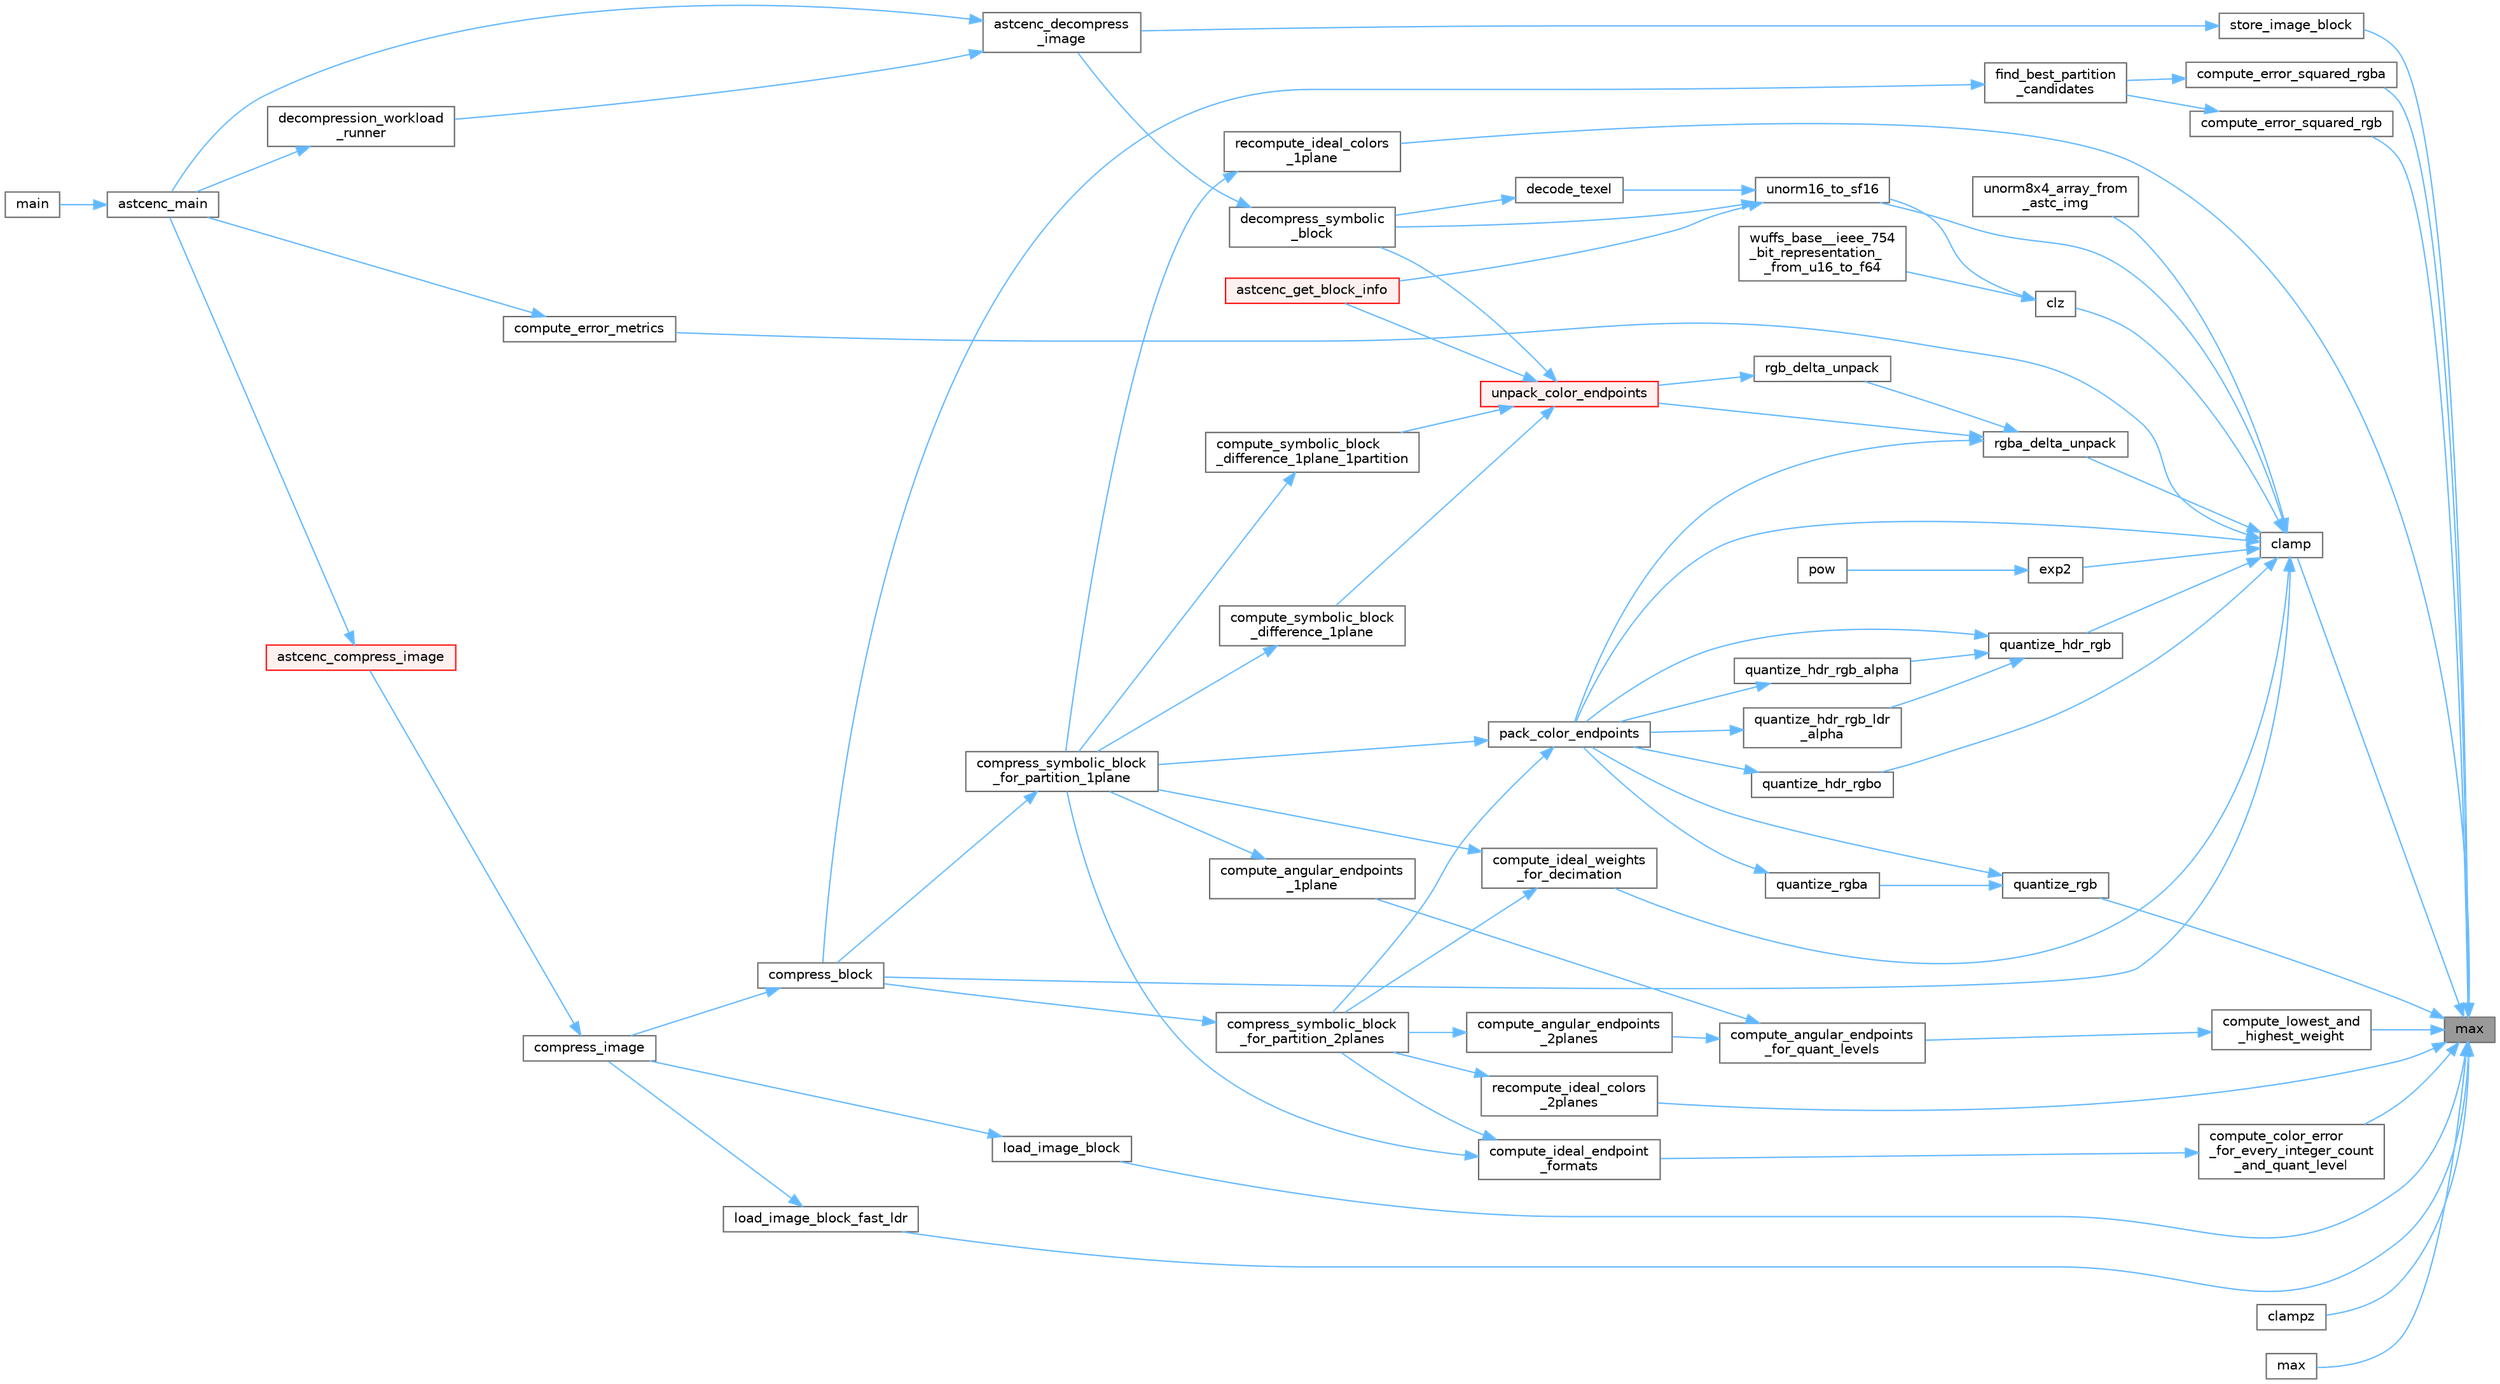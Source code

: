 digraph "max"
{
 // LATEX_PDF_SIZE
  bgcolor="transparent";
  edge [fontname=Helvetica,fontsize=10,labelfontname=Helvetica,labelfontsize=10];
  node [fontname=Helvetica,fontsize=10,shape=box,height=0.2,width=0.4];
  rankdir="RL";
  Node1 [id="Node000001",label="max",height=0.2,width=0.4,color="gray40", fillcolor="grey60", style="filled", fontcolor="black",tooltip="Return the max vector of two vectors."];
  Node1 -> Node2 [id="edge82_Node000001_Node000002",dir="back",color="steelblue1",style="solid",tooltip=" "];
  Node2 [id="Node000002",label="clamp",height=0.2,width=0.4,color="grey40", fillcolor="white", style="filled",URL="$astcenc__vecmathlib__avx2__8_8h.html#ae91c0bb0ebd82ed2a7fa7aa915f6e76e",tooltip="Return the clamped value between min and max."];
  Node2 -> Node3 [id="edge83_Node000002_Node000003",dir="back",color="steelblue1",style="solid",tooltip=" "];
  Node3 [id="Node000003",label="clz",height=0.2,width=0.4,color="grey40", fillcolor="white", style="filled",URL="$astcenc__vecmathlib_8h.html#ac4a249bd7ee357fb775d7f8ad8e22d91",tooltip="Count the leading zeros for each lane in a."];
  Node3 -> Node4 [id="edge84_Node000003_Node000004",dir="back",color="steelblue1",style="solid",tooltip=" "];
  Node4 [id="Node000004",label="unorm16_to_sf16",height=0.2,width=0.4,color="grey40", fillcolor="white", style="filled",URL="$astcenc__vecmathlib_8h.html#a478b1f2bc7a3589bfbe32b398583c502",tooltip="Convert unorm16 [0, 65535] to float16 in range [0, 1]."];
  Node4 -> Node5 [id="edge85_Node000004_Node000005",dir="back",color="steelblue1",style="solid",tooltip=" "];
  Node5 [id="Node000005",label="astcenc_get_block_info",height=0.2,width=0.4,color="red", fillcolor="#FFF0F0", style="filled",URL="$astcenc__entry_8cpp.html#a4138a9fb500526b5bfd98ea53a3ecec7",tooltip="Provide a high level summary of a block's encoding."];
  Node4 -> Node10 [id="edge86_Node000004_Node000010",dir="back",color="steelblue1",style="solid",tooltip=" "];
  Node10 [id="Node000010",label="decode_texel",height=0.2,width=0.4,color="grey40", fillcolor="white", style="filled",URL="$astcenc__decompress__symbolic_8cpp.html#a9389a206914c0bbd0cb8a5d065dc56fe",tooltip="Convert integer color value into a float value for the decoder."];
  Node10 -> Node11 [id="edge87_Node000010_Node000011",dir="back",color="steelblue1",style="solid",tooltip=" "];
  Node11 [id="Node000011",label="decompress_symbolic\l_block",height=0.2,width=0.4,color="grey40", fillcolor="white", style="filled",URL="$astcenc__decompress__symbolic_8cpp.html#a4a5f09c362972951a31e4d7ff918f89f",tooltip="Decompress a symbolic block in to an image block."];
  Node11 -> Node12 [id="edge88_Node000011_Node000012",dir="back",color="steelblue1",style="solid",tooltip=" "];
  Node12 [id="Node000012",label="astcenc_decompress\l_image",height=0.2,width=0.4,color="grey40", fillcolor="white", style="filled",URL="$astcenc__entry_8cpp.html#a062987fc41b9df7d34d8eb668f29eb21",tooltip="Decompress an image."];
  Node12 -> Node8 [id="edge89_Node000012_Node000008",dir="back",color="steelblue1",style="solid",tooltip=" "];
  Node8 [id="Node000008",label="astcenc_main",height=0.2,width=0.4,color="grey40", fillcolor="white", style="filled",URL="$astcenccli__toplevel_8cpp.html#a073d18880f24fd648661b01d2e20340e",tooltip="Application entry point."];
  Node8 -> Node9 [id="edge90_Node000008_Node000009",dir="back",color="steelblue1",style="solid",tooltip=" "];
  Node9 [id="Node000009",label="main",height=0.2,width=0.4,color="grey40", fillcolor="white", style="filled",URL="$astcenccli__entry_8cpp.html#a3c04138a5bfe5d72780bb7e82a18e627",tooltip=" "];
  Node12 -> Node13 [id="edge91_Node000012_Node000013",dir="back",color="steelblue1",style="solid",tooltip=" "];
  Node13 [id="Node000013",label="decompression_workload\l_runner",height=0.2,width=0.4,color="grey40", fillcolor="white", style="filled",URL="$astcenccli__toplevel_8cpp.html#a02c55a799cc33b39f9d733b1a7e91281",tooltip="Runner callback function for a decompression worker thread."];
  Node13 -> Node8 [id="edge92_Node000013_Node000008",dir="back",color="steelblue1",style="solid",tooltip=" "];
  Node4 -> Node11 [id="edge93_Node000004_Node000011",dir="back",color="steelblue1",style="solid",tooltip=" "];
  Node3 -> Node14 [id="edge94_Node000003_Node000014",dir="back",color="steelblue1",style="solid",tooltip=" "];
  Node14 [id="Node000014",label="wuffs_base__ieee_754\l_bit_representation_\l_from_u16_to_f64",height=0.2,width=0.4,color="grey40", fillcolor="white", style="filled",URL="$wuffs-v0_83_8c.html#af9423b29c2c6b0152acf48cb73e62320",tooltip=" "];
  Node2 -> Node15 [id="edge95_Node000002_Node000015",dir="back",color="steelblue1",style="solid",tooltip=" "];
  Node15 [id="Node000015",label="compress_block",height=0.2,width=0.4,color="grey40", fillcolor="white", style="filled",URL="$astcenc__compress__symbolic_8cpp.html#a579b9a2ceeecda2fb3abe63b8311df1c",tooltip="Compress an image block into a physical block."];
  Node15 -> Node16 [id="edge96_Node000015_Node000016",dir="back",color="steelblue1",style="solid",tooltip=" "];
  Node16 [id="Node000016",label="compress_image",height=0.2,width=0.4,color="grey40", fillcolor="white", style="filled",URL="$astcenc__entry_8cpp.html#acbecfd32ce013d567cac16a877c20f42",tooltip="Compress an image, after any preflight has completed."];
  Node16 -> Node17 [id="edge97_Node000016_Node000017",dir="back",color="steelblue1",style="solid",tooltip=" "];
  Node17 [id="Node000017",label="astcenc_compress_image",height=0.2,width=0.4,color="red", fillcolor="#FFF0F0", style="filled",URL="$astcenc__entry_8cpp.html#ad762aa055eed75156c99309158a40e90",tooltip="Compress an image."];
  Node17 -> Node8 [id="edge98_Node000017_Node000008",dir="back",color="steelblue1",style="solid",tooltip=" "];
  Node2 -> Node19 [id="edge99_Node000002_Node000019",dir="back",color="steelblue1",style="solid",tooltip=" "];
  Node19 [id="Node000019",label="compute_error_metrics",height=0.2,width=0.4,color="grey40", fillcolor="white", style="filled",URL="$astcenccli__error__metrics_8cpp.html#a478be461420681d7c83aa89569ea92c4",tooltip="Compute error metrics comparing two images."];
  Node19 -> Node8 [id="edge100_Node000019_Node000008",dir="back",color="steelblue1",style="solid",tooltip=" "];
  Node2 -> Node20 [id="edge101_Node000002_Node000020",dir="back",color="steelblue1",style="solid",tooltip=" "];
  Node20 [id="Node000020",label="compute_ideal_weights\l_for_decimation",height=0.2,width=0.4,color="grey40", fillcolor="white", style="filled",URL="$astcenc__ideal__endpoints__and__weights_8cpp.html#ae1b4e922c67d5349fc849709ca08178f",tooltip="Compute the optimal unquantized weights for a decimation table."];
  Node20 -> Node21 [id="edge102_Node000020_Node000021",dir="back",color="steelblue1",style="solid",tooltip=" "];
  Node21 [id="Node000021",label="compress_symbolic_block\l_for_partition_1plane",height=0.2,width=0.4,color="grey40", fillcolor="white", style="filled",URL="$astcenc__compress__symbolic_8cpp.html#af5f518a15600c71922e69267dea2db99",tooltip="Compress a block using a chosen partitioning and 1 plane of weights."];
  Node21 -> Node15 [id="edge103_Node000021_Node000015",dir="back",color="steelblue1",style="solid",tooltip=" "];
  Node20 -> Node22 [id="edge104_Node000020_Node000022",dir="back",color="steelblue1",style="solid",tooltip=" "];
  Node22 [id="Node000022",label="compress_symbolic_block\l_for_partition_2planes",height=0.2,width=0.4,color="grey40", fillcolor="white", style="filled",URL="$astcenc__compress__symbolic_8cpp.html#af11a976c8ea386db054bef472ce0667c",tooltip="Compress a block using a chosen partitioning and 2 planes of weights."];
  Node22 -> Node15 [id="edge105_Node000022_Node000015",dir="back",color="steelblue1",style="solid",tooltip=" "];
  Node2 -> Node23 [id="edge106_Node000002_Node000023",dir="back",color="steelblue1",style="solid",tooltip=" "];
  Node23 [id="Node000023",label="exp2",height=0.2,width=0.4,color="grey40", fillcolor="white", style="filled",URL="$astcenc__vecmathlib_8h.html#a87f28ce214c8467ad2e4df620dea7e90",tooltip="Compute an approximate exp2(x) for each lane in the vector."];
  Node23 -> Node24 [id="edge107_Node000023_Node000024",dir="back",color="steelblue1",style="solid",tooltip=" "];
  Node24 [id="Node000024",label="pow",height=0.2,width=0.4,color="grey40", fillcolor="white", style="filled",URL="$astcenc__vecmathlib_8h.html#a4c1d7b228b3f79a7260ea87d535324cb",tooltip="Compute an approximate pow(x, y) for each lane in the vector."];
  Node2 -> Node25 [id="edge108_Node000002_Node000025",dir="back",color="steelblue1",style="solid",tooltip=" "];
  Node25 [id="Node000025",label="pack_color_endpoints",height=0.2,width=0.4,color="grey40", fillcolor="white", style="filled",URL="$astcenc__color__quantize_8cpp.html#ab9f9b564c57688af1f8fc1d9e000af81",tooltip="Pack a single pair of color endpoints as effectively as possible."];
  Node25 -> Node21 [id="edge109_Node000025_Node000021",dir="back",color="steelblue1",style="solid",tooltip=" "];
  Node25 -> Node22 [id="edge110_Node000025_Node000022",dir="back",color="steelblue1",style="solid",tooltip=" "];
  Node2 -> Node26 [id="edge111_Node000002_Node000026",dir="back",color="steelblue1",style="solid",tooltip=" "];
  Node26 [id="Node000026",label="quantize_hdr_rgb",height=0.2,width=0.4,color="grey40", fillcolor="white", style="filled",URL="$astcenc__color__quantize_8cpp.html#a018b17fdce9e0fb576249da80bfc90a2",tooltip="Quantize a HDR RGB color using direct RGB encoding."];
  Node26 -> Node25 [id="edge112_Node000026_Node000025",dir="back",color="steelblue1",style="solid",tooltip=" "];
  Node26 -> Node27 [id="edge113_Node000026_Node000027",dir="back",color="steelblue1",style="solid",tooltip=" "];
  Node27 [id="Node000027",label="quantize_hdr_rgb_alpha",height=0.2,width=0.4,color="grey40", fillcolor="white", style="filled",URL="$astcenc__color__quantize_8cpp.html#a968dafc89b796ea5218a690b22c39911",tooltip="Quantize a HDR RGBA color using either delta or direct RGBA encoding."];
  Node27 -> Node25 [id="edge114_Node000027_Node000025",dir="back",color="steelblue1",style="solid",tooltip=" "];
  Node26 -> Node28 [id="edge115_Node000026_Node000028",dir="back",color="steelblue1",style="solid",tooltip=" "];
  Node28 [id="Node000028",label="quantize_hdr_rgb_ldr\l_alpha",height=0.2,width=0.4,color="grey40", fillcolor="white", style="filled",URL="$astcenc__color__quantize_8cpp.html#acc5fc16efff8422faf77e47bc55ab0ad",tooltip="Quantize a HDR RGB + LDR A color using direct RGBA encoding."];
  Node28 -> Node25 [id="edge116_Node000028_Node000025",dir="back",color="steelblue1",style="solid",tooltip=" "];
  Node2 -> Node29 [id="edge117_Node000002_Node000029",dir="back",color="steelblue1",style="solid",tooltip=" "];
  Node29 [id="Node000029",label="quantize_hdr_rgbo",height=0.2,width=0.4,color="grey40", fillcolor="white", style="filled",URL="$astcenc__color__quantize_8cpp.html#a8c60d84b27b5bf6a95eafa1b86497235",tooltip="Quantize a HDR RGB color using RGB + offset."];
  Node29 -> Node25 [id="edge118_Node000029_Node000025",dir="back",color="steelblue1",style="solid",tooltip=" "];
  Node2 -> Node30 [id="edge119_Node000002_Node000030",dir="back",color="steelblue1",style="solid",tooltip=" "];
  Node30 [id="Node000030",label="rgba_delta_unpack",height=0.2,width=0.4,color="grey40", fillcolor="white", style="filled",URL="$astcenc__color__unquantize_8cpp.html#abb9e5b31fe822e7e3ab0757f1989a321",tooltip="Unpack an LDR RGBA color that uses delta encoding."];
  Node30 -> Node25 [id="edge120_Node000030_Node000025",dir="back",color="steelblue1",style="solid",tooltip=" "];
  Node30 -> Node31 [id="edge121_Node000030_Node000031",dir="back",color="steelblue1",style="solid",tooltip=" "];
  Node31 [id="Node000031",label="rgb_delta_unpack",height=0.2,width=0.4,color="grey40", fillcolor="white", style="filled",URL="$astcenc__color__unquantize_8cpp.html#a09b179400bc4fa4d90e9b093380e5541",tooltip="Unpack an LDR RGB color that uses delta encoding."];
  Node31 -> Node32 [id="edge122_Node000031_Node000032",dir="back",color="steelblue1",style="solid",tooltip=" "];
  Node32 [id="Node000032",label="unpack_color_endpoints",height=0.2,width=0.4,color="red", fillcolor="#FFF0F0", style="filled",URL="$astcenc__color__unquantize_8cpp.html#ab9b659180fb522b05391892336dbc095",tooltip="Unpack a single pair of encoded endpoints."];
  Node32 -> Node5 [id="edge123_Node000032_Node000005",dir="back",color="steelblue1",style="solid",tooltip=" "];
  Node32 -> Node33 [id="edge124_Node000032_Node000033",dir="back",color="steelblue1",style="solid",tooltip=" "];
  Node33 [id="Node000033",label="compute_symbolic_block\l_difference_1plane",height=0.2,width=0.4,color="grey40", fillcolor="white", style="filled",URL="$astcenc__decompress__symbolic_8cpp.html#a0541138e65930f39f6caba517e76dfe4",tooltip="Compute the error between a symbolic block and the original input data."];
  Node33 -> Node21 [id="edge125_Node000033_Node000021",dir="back",color="steelblue1",style="solid",tooltip=" "];
  Node32 -> Node34 [id="edge126_Node000032_Node000034",dir="back",color="steelblue1",style="solid",tooltip=" "];
  Node34 [id="Node000034",label="compute_symbolic_block\l_difference_1plane_1partition",height=0.2,width=0.4,color="grey40", fillcolor="white", style="filled",URL="$astcenc__decompress__symbolic_8cpp.html#aff8e27acd948a9cc5631d99c80906b2f",tooltip="Compute the error between a symbolic block and the original input data."];
  Node34 -> Node21 [id="edge127_Node000034_Node000021",dir="back",color="steelblue1",style="solid",tooltip=" "];
  Node32 -> Node11 [id="edge128_Node000032_Node000011",dir="back",color="steelblue1",style="solid",tooltip=" "];
  Node30 -> Node32 [id="edge129_Node000030_Node000032",dir="back",color="steelblue1",style="solid",tooltip=" "];
  Node2 -> Node4 [id="edge130_Node000002_Node000004",dir="back",color="steelblue1",style="solid",tooltip=" "];
  Node2 -> Node38 [id="edge131_Node000002_Node000038",dir="back",color="steelblue1",style="solid",tooltip=" "];
  Node38 [id="Node000038",label="unorm8x4_array_from\l_astc_img",height=0.2,width=0.4,color="grey40", fillcolor="white", style="filled",URL="$astcenccli__image_8cpp.html#a9706acc840e996830702a831d846559c",tooltip="Create a flattened RGBA UNORM8 data array from an image structure."];
  Node1 -> Node39 [id="edge132_Node000001_Node000039",dir="back",color="steelblue1",style="solid",tooltip=" "];
  Node39 [id="Node000039",label="clampz",height=0.2,width=0.4,color="grey40", fillcolor="white", style="filled",URL="$astcenc__vecmathlib__avx2__8_8h.html#a706e38b804f7a6a8678929963dbe3804",tooltip="Return a clamped value between 0.0f and max."];
  Node1 -> Node40 [id="edge133_Node000001_Node000040",dir="back",color="steelblue1",style="solid",tooltip=" "];
  Node40 [id="Node000040",label="compute_color_error\l_for_every_integer_count\l_and_quant_level",height=0.2,width=0.4,color="grey40", fillcolor="white", style="filled",URL="$astcenc__pick__best__endpoint__format_8cpp.html#a163a7d0cf020b6f86049745807912ec1",tooltip="For a given partition compute the error for every endpoint integer count and quant level."];
  Node40 -> Node41 [id="edge134_Node000040_Node000041",dir="back",color="steelblue1",style="solid",tooltip=" "];
  Node41 [id="Node000041",label="compute_ideal_endpoint\l_formats",height=0.2,width=0.4,color="grey40", fillcolor="white", style="filled",URL="$astcenc__pick__best__endpoint__format_8cpp.html#a81c7b68e8c7b82a5ff718f21bd4f3c35",tooltip="Identify, for each mode, which set of color endpoint produces the best result."];
  Node41 -> Node21 [id="edge135_Node000041_Node000021",dir="back",color="steelblue1",style="solid",tooltip=" "];
  Node41 -> Node22 [id="edge136_Node000041_Node000022",dir="back",color="steelblue1",style="solid",tooltip=" "];
  Node1 -> Node42 [id="edge137_Node000001_Node000042",dir="back",color="steelblue1",style="solid",tooltip=" "];
  Node42 [id="Node000042",label="compute_error_squared_rgb",height=0.2,width=0.4,color="grey40", fillcolor="white", style="filled",URL="$astcenc__averages__and__directions_8cpp.html#ac4a96475fb0074ef3fd0f08ea66de75e",tooltip="Compute the RGB error for uncorrelated and same chroma projections."];
  Node42 -> Node43 [id="edge138_Node000042_Node000043",dir="back",color="steelblue1",style="solid",tooltip=" "];
  Node43 [id="Node000043",label="find_best_partition\l_candidates",height=0.2,width=0.4,color="grey40", fillcolor="white", style="filled",URL="$astcenc__find__best__partitioning_8cpp.html#a7577b3047a3f9f0fe44fd579f5450630",tooltip="Find the best set of partitions to trial for a given block."];
  Node43 -> Node15 [id="edge139_Node000043_Node000015",dir="back",color="steelblue1",style="solid",tooltip=" "];
  Node1 -> Node44 [id="edge140_Node000001_Node000044",dir="back",color="steelblue1",style="solid",tooltip=" "];
  Node44 [id="Node000044",label="compute_error_squared_rgba",height=0.2,width=0.4,color="grey40", fillcolor="white", style="filled",URL="$astcenc__averages__and__directions_8cpp.html#a2dec702033b002eaf4090eb47ce4ad21",tooltip="Compute the RGBA error for uncorrelated and same chroma projections."];
  Node44 -> Node43 [id="edge141_Node000044_Node000043",dir="back",color="steelblue1",style="solid",tooltip=" "];
  Node1 -> Node45 [id="edge142_Node000001_Node000045",dir="back",color="steelblue1",style="solid",tooltip=" "];
  Node45 [id="Node000045",label="compute_lowest_and\l_highest_weight",height=0.2,width=0.4,color="grey40", fillcolor="white", style="filled",URL="$astcenc__weight__align_8cpp.html#a32b24429143eb7c5b7050885943aad1b",tooltip="For a given step size compute the lowest and highest weight."];
  Node45 -> Node46 [id="edge143_Node000045_Node000046",dir="back",color="steelblue1",style="solid",tooltip=" "];
  Node46 [id="Node000046",label="compute_angular_endpoints\l_for_quant_levels",height=0.2,width=0.4,color="grey40", fillcolor="white", style="filled",URL="$astcenc__weight__align_8cpp.html#a52f057b7da5fc35adac361b3696ac963",tooltip="The main function for the angular algorithm."];
  Node46 -> Node47 [id="edge144_Node000046_Node000047",dir="back",color="steelblue1",style="solid",tooltip=" "];
  Node47 [id="Node000047",label="compute_angular_endpoints\l_1plane",height=0.2,width=0.4,color="grey40", fillcolor="white", style="filled",URL="$astcenc__weight__align_8cpp.html#af1b151d02c3af92eb002dc7172111233",tooltip="Compute the angular endpoints for one plane for each block mode."];
  Node47 -> Node21 [id="edge145_Node000047_Node000021",dir="back",color="steelblue1",style="solid",tooltip=" "];
  Node46 -> Node48 [id="edge146_Node000046_Node000048",dir="back",color="steelblue1",style="solid",tooltip=" "];
  Node48 [id="Node000048",label="compute_angular_endpoints\l_2planes",height=0.2,width=0.4,color="grey40", fillcolor="white", style="filled",URL="$astcenc__weight__align_8cpp.html#a571d7379fd52446338ef4fa7e700cb42",tooltip="Compute the angular endpoints for two planes for each block mode."];
  Node48 -> Node22 [id="edge147_Node000048_Node000022",dir="back",color="steelblue1",style="solid",tooltip=" "];
  Node1 -> Node49 [id="edge148_Node000001_Node000049",dir="back",color="steelblue1",style="solid",tooltip=" "];
  Node49 [id="Node000049",label="load_image_block",height=0.2,width=0.4,color="grey40", fillcolor="white", style="filled",URL="$astcenc__image_8cpp.html#ac38601dc2481e26c57906255523f7262",tooltip="Load a single image block from the input image."];
  Node49 -> Node16 [id="edge149_Node000049_Node000016",dir="back",color="steelblue1",style="solid",tooltip=" "];
  Node1 -> Node50 [id="edge150_Node000001_Node000050",dir="back",color="steelblue1",style="solid",tooltip=" "];
  Node50 [id="Node000050",label="load_image_block_fast_ldr",height=0.2,width=0.4,color="grey40", fillcolor="white", style="filled",URL="$astcenc__image_8cpp.html#a04e3f01eb10a8a494e1d07b39c496bde",tooltip="Load a single image block from the input image."];
  Node50 -> Node16 [id="edge151_Node000050_Node000016",dir="back",color="steelblue1",style="solid",tooltip=" "];
  Node1 -> Node51 [id="edge152_Node000001_Node000051",dir="back",color="steelblue1",style="solid",tooltip=" "];
  Node51 [id="Node000051",label="max",height=0.2,width=0.4,color="grey40", fillcolor="white", style="filled",URL="$astcenc__vecmathlib__avx2__8_8h.html#ac95dbdb3ba714b06a5d827e58b8dd9f7",tooltip="Return the max vector of a vector and a scalar."];
  Node1 -> Node52 [id="edge153_Node000001_Node000052",dir="back",color="steelblue1",style="solid",tooltip=" "];
  Node52 [id="Node000052",label="quantize_rgb",height=0.2,width=0.4,color="grey40", fillcolor="white", style="filled",URL="$astcenc__color__quantize_8cpp.html#aad6197b2a3f7eb3048a81f24e5f9c7b3",tooltip="Quantize an LDR RGB color."];
  Node52 -> Node25 [id="edge154_Node000052_Node000025",dir="back",color="steelblue1",style="solid",tooltip=" "];
  Node52 -> Node53 [id="edge155_Node000052_Node000053",dir="back",color="steelblue1",style="solid",tooltip=" "];
  Node53 [id="Node000053",label="quantize_rgba",height=0.2,width=0.4,color="grey40", fillcolor="white", style="filled",URL="$astcenc__color__quantize_8cpp.html#aa1eba2920aec0d82d8b1f66ccd3a1044",tooltip="Quantize an LDR RGBA color."];
  Node53 -> Node25 [id="edge156_Node000053_Node000025",dir="back",color="steelblue1",style="solid",tooltip=" "];
  Node1 -> Node54 [id="edge157_Node000001_Node000054",dir="back",color="steelblue1",style="solid",tooltip=" "];
  Node54 [id="Node000054",label="recompute_ideal_colors\l_1plane",height=0.2,width=0.4,color="grey40", fillcolor="white", style="filled",URL="$astcenc__ideal__endpoints__and__weights_8cpp.html#a02bcad94240678ee727ccf2f0fbfb5d3",tooltip="For a given 1 plane weight set recompute the endpoint colors."];
  Node54 -> Node21 [id="edge158_Node000054_Node000021",dir="back",color="steelblue1",style="solid",tooltip=" "];
  Node1 -> Node55 [id="edge159_Node000001_Node000055",dir="back",color="steelblue1",style="solid",tooltip=" "];
  Node55 [id="Node000055",label="recompute_ideal_colors\l_2planes",height=0.2,width=0.4,color="grey40", fillcolor="white", style="filled",URL="$astcenc__ideal__endpoints__and__weights_8cpp.html#afb3c455470bef24f48d7815bb78bb569",tooltip="For a given 2 plane weight set recompute the endpoint colors."];
  Node55 -> Node22 [id="edge160_Node000055_Node000022",dir="back",color="steelblue1",style="solid",tooltip=" "];
  Node1 -> Node56 [id="edge161_Node000001_Node000056",dir="back",color="steelblue1",style="solid",tooltip=" "];
  Node56 [id="Node000056",label="store_image_block",height=0.2,width=0.4,color="grey40", fillcolor="white", style="filled",URL="$astcenc__image_8cpp.html#a987bc85f97f6168e6c99aa60879622f5",tooltip="Store a single image block to the output image."];
  Node56 -> Node12 [id="edge162_Node000056_Node000012",dir="back",color="steelblue1",style="solid",tooltip=" "];
}
